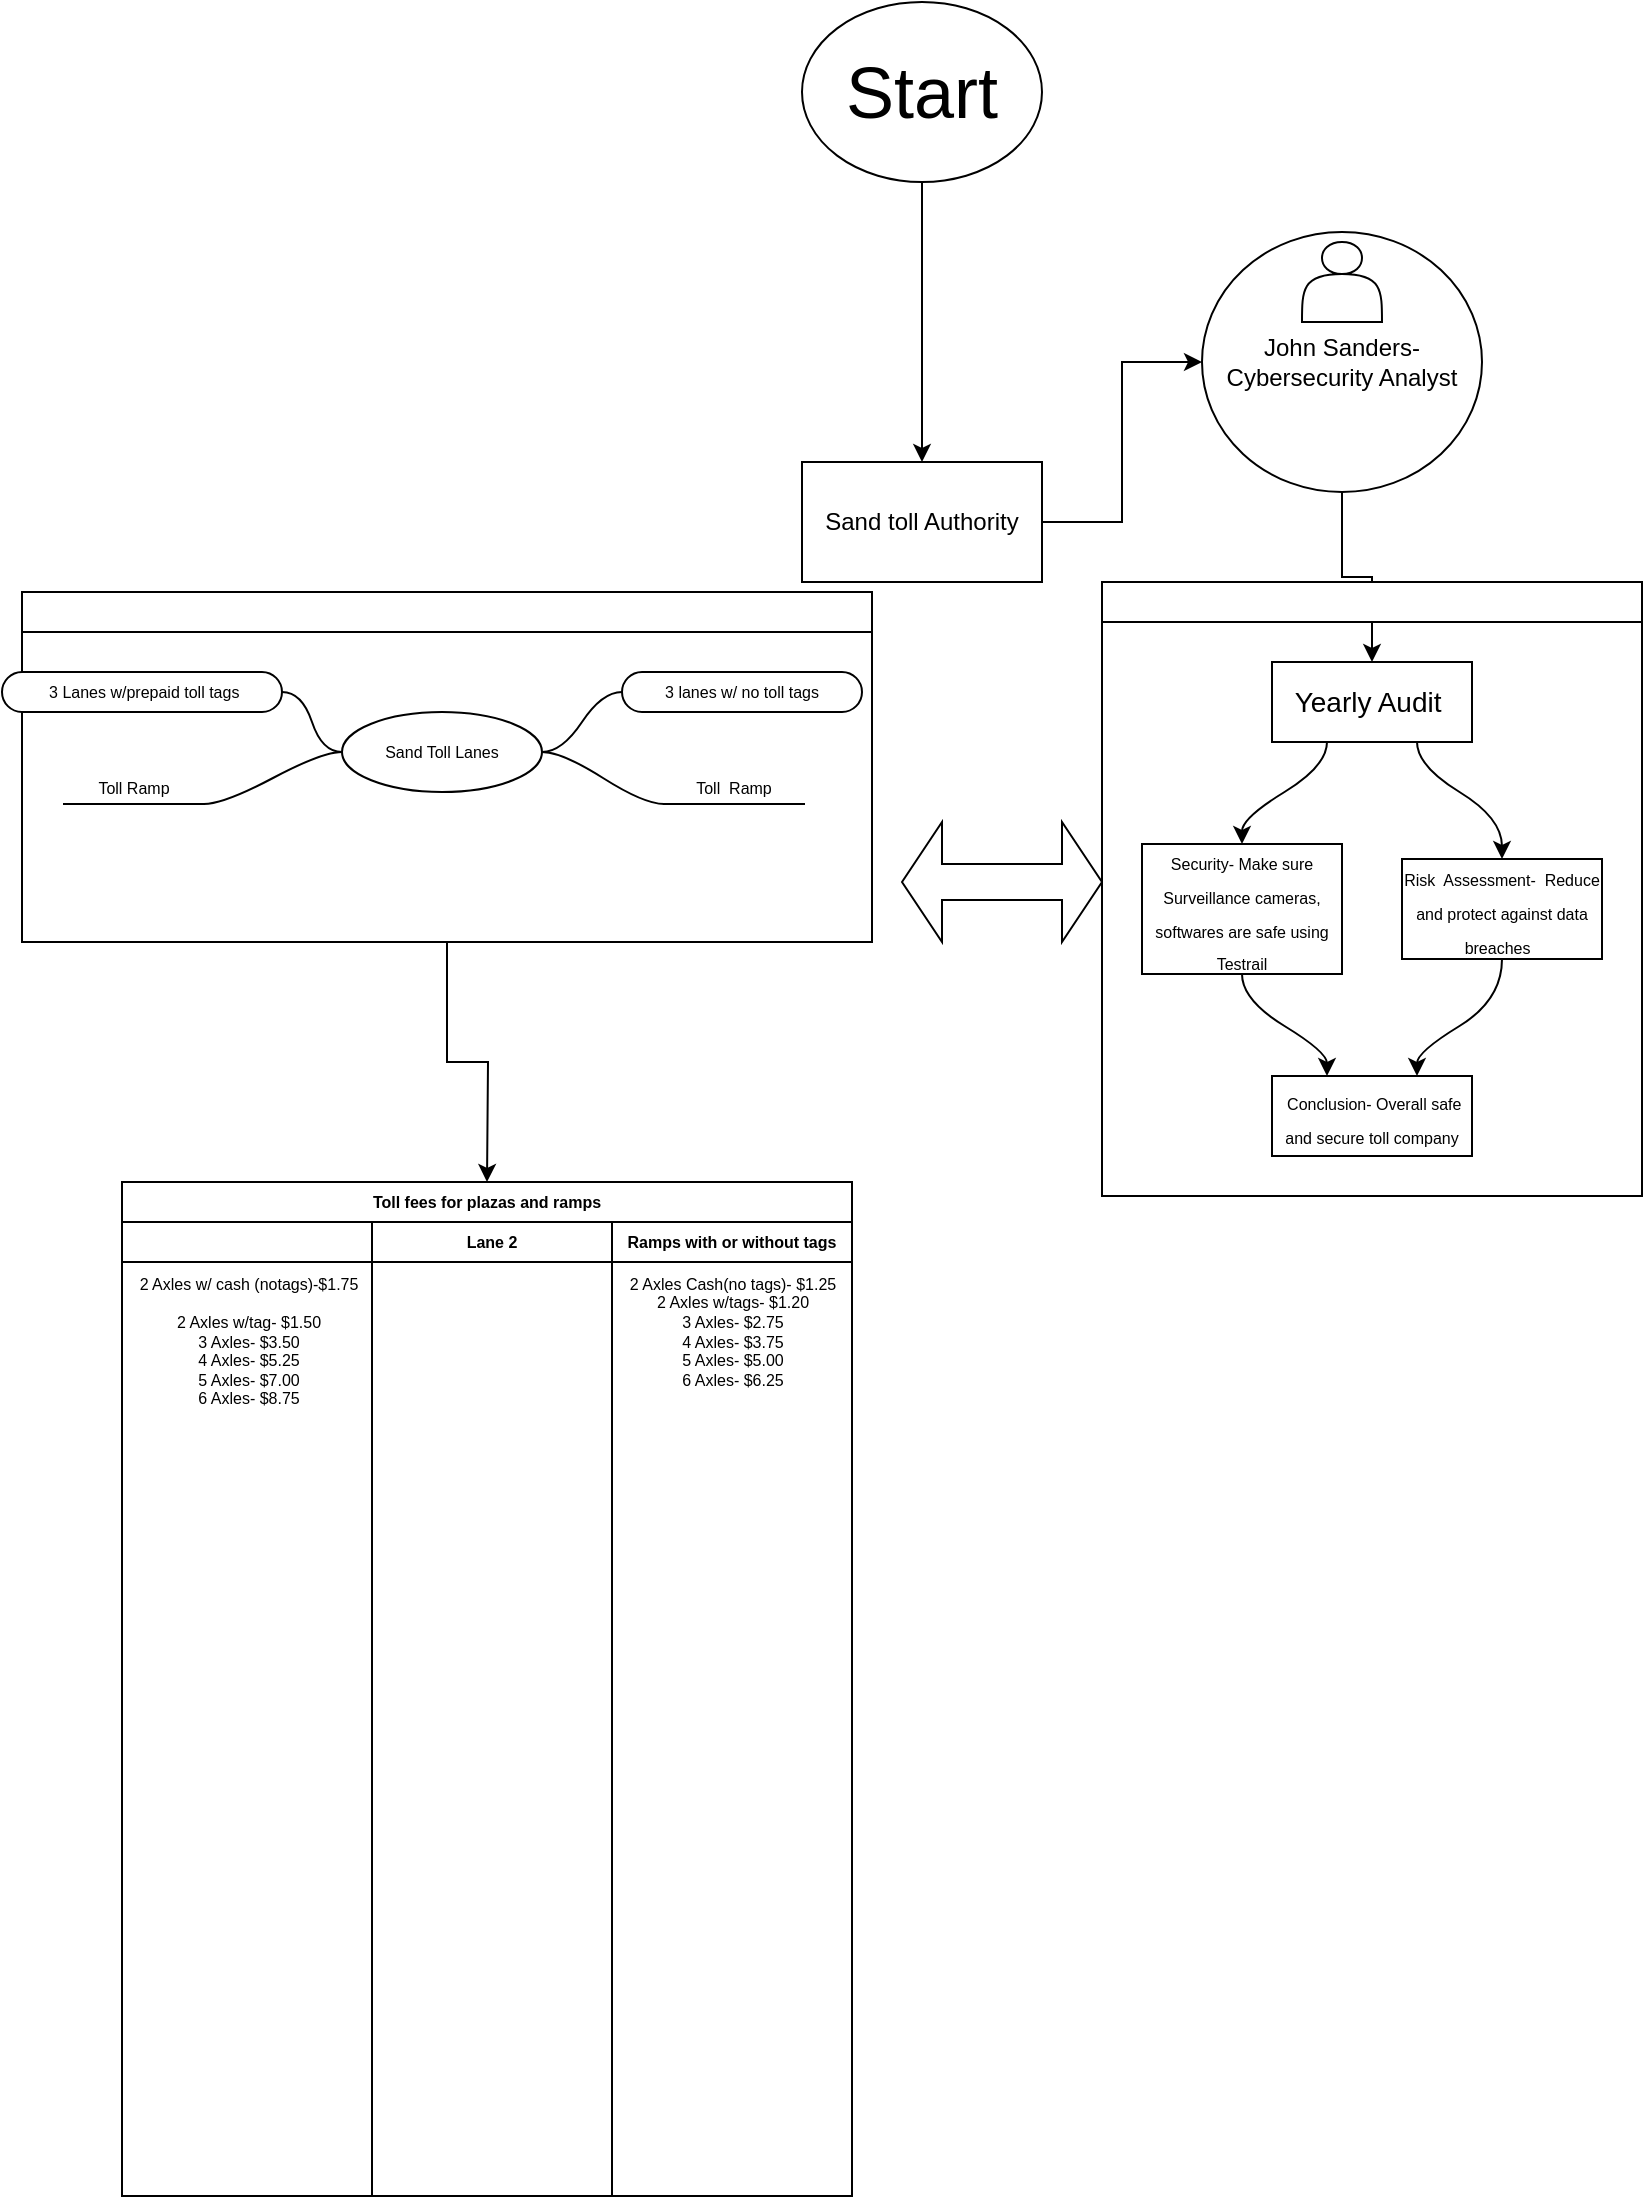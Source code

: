 <mxfile version="18.0.1" type="github">
  <diagram id="prtHgNgQTEPvFCAcTncT" name="Page-1">
    <mxGraphModel dx="1679" dy="342" grid="1" gridSize="10" guides="1" tooltips="1" connect="1" arrows="1" fold="1" page="1" pageScale="1" pageWidth="827" pageHeight="1169" math="0" shadow="0">
      <root>
        <mxCell id="0" />
        <mxCell id="1" parent="0" />
        <mxCell id="2XAYKvLxRCwGU7Vp0kS7-34" value="" style="edgeStyle=orthogonalEdgeStyle;rounded=0;orthogonalLoop=1;jettySize=auto;html=1;fontSize=14;" edge="1" parent="1" source="2XAYKvLxRCwGU7Vp0kS7-1" target="2XAYKvLxRCwGU7Vp0kS7-33">
          <mxGeometry relative="1" as="geometry" />
        </mxCell>
        <mxCell id="2XAYKvLxRCwGU7Vp0kS7-1" value="&lt;font style=&quot;font-size: 36px;&quot;&gt;Start&lt;/font&gt;" style="ellipse;whiteSpace=wrap;html=1;" vertex="1" parent="1">
          <mxGeometry x="350" y="230" width="120" height="90" as="geometry" />
        </mxCell>
        <mxCell id="2XAYKvLxRCwGU7Vp0kS7-39" value="" style="edgeStyle=orthogonalEdgeStyle;rounded=0;orthogonalLoop=1;jettySize=auto;html=1;fontSize=14;" edge="1" parent="1" source="2XAYKvLxRCwGU7Vp0kS7-33" target="2XAYKvLxRCwGU7Vp0kS7-38">
          <mxGeometry relative="1" as="geometry" />
        </mxCell>
        <mxCell id="2XAYKvLxRCwGU7Vp0kS7-33" value="Sand toll Authority" style="whiteSpace=wrap;html=1;" vertex="1" parent="1">
          <mxGeometry x="350" y="460" width="120" height="60" as="geometry" />
        </mxCell>
        <mxCell id="2XAYKvLxRCwGU7Vp0kS7-75" value="" style="edgeStyle=orthogonalEdgeStyle;rounded=0;orthogonalLoop=1;jettySize=auto;html=1;fontSize=14;" edge="1" parent="1" source="2XAYKvLxRCwGU7Vp0kS7-38" target="2XAYKvLxRCwGU7Vp0kS7-62">
          <mxGeometry relative="1" as="geometry" />
        </mxCell>
        <mxCell id="2XAYKvLxRCwGU7Vp0kS7-38" value="John Sanders-Cybersecurity Analyst" style="ellipse;whiteSpace=wrap;html=1;" vertex="1" parent="1">
          <mxGeometry x="550" y="345" width="140" height="130" as="geometry" />
        </mxCell>
        <mxCell id="2XAYKvLxRCwGU7Vp0kS7-40" value="" style="shape=actor;whiteSpace=wrap;html=1;fontSize=14;" vertex="1" parent="1">
          <mxGeometry x="600" y="350" width="40" height="40" as="geometry" />
        </mxCell>
        <mxCell id="2XAYKvLxRCwGU7Vp0kS7-61" value="" style="swimlane;startSize=20;horizontal=1;childLayout=flowLayout;flowOrientation=north;resizable=0;interRankCellSpacing=50;containerType=tree;fontSize=14;" vertex="1" parent="1">
          <mxGeometry x="500" y="520" width="270" height="307" as="geometry" />
        </mxCell>
        <mxCell id="2XAYKvLxRCwGU7Vp0kS7-62" value="Yearly Audit&amp;nbsp;" style="whiteSpace=wrap;html=1;fontSize=14;" vertex="1" parent="2XAYKvLxRCwGU7Vp0kS7-61">
          <mxGeometry x="85" y="40" width="100" height="40" as="geometry" />
        </mxCell>
        <mxCell id="2XAYKvLxRCwGU7Vp0kS7-63" value="&lt;font style=&quot;font-size: 8px;&quot;&gt;Security- Make sure Surveillance cameras, softwares are safe using Testrail&lt;/font&gt;" style="whiteSpace=wrap;html=1;fontSize=14;" vertex="1" parent="2XAYKvLxRCwGU7Vp0kS7-61">
          <mxGeometry x="20" y="131" width="100" height="65" as="geometry" />
        </mxCell>
        <mxCell id="2XAYKvLxRCwGU7Vp0kS7-64" value="" style="html=1;curved=1;rounded=0;fontSize=14;noEdgeStyle=1;orthogonal=1;" edge="1" parent="2XAYKvLxRCwGU7Vp0kS7-61" source="2XAYKvLxRCwGU7Vp0kS7-62" target="2XAYKvLxRCwGU7Vp0kS7-63">
          <mxGeometry relative="1" as="geometry">
            <Array as="points">
              <mxPoint x="112.5" y="92" />
              <mxPoint x="70" y="118" />
            </Array>
          </mxGeometry>
        </mxCell>
        <mxCell id="2XAYKvLxRCwGU7Vp0kS7-65" value="&lt;font style=&quot;font-size: 8px;&quot;&gt;Risk&amp;nbsp; Assessment-&amp;nbsp; Reduce and protect against data breaches&amp;nbsp;&amp;nbsp;&lt;/font&gt;" style="whiteSpace=wrap;html=1;fontSize=14;" vertex="1" parent="2XAYKvLxRCwGU7Vp0kS7-61">
          <mxGeometry x="150" y="138.5" width="100" height="50" as="geometry" />
        </mxCell>
        <mxCell id="2XAYKvLxRCwGU7Vp0kS7-66" value="" style="html=1;curved=1;rounded=0;fontSize=14;noEdgeStyle=1;orthogonal=1;" edge="1" parent="2XAYKvLxRCwGU7Vp0kS7-61" source="2XAYKvLxRCwGU7Vp0kS7-62" target="2XAYKvLxRCwGU7Vp0kS7-65">
          <mxGeometry relative="1" as="geometry">
            <Array as="points">
              <mxPoint x="157.5" y="92" />
              <mxPoint x="200" y="118" />
            </Array>
          </mxGeometry>
        </mxCell>
        <mxCell id="2XAYKvLxRCwGU7Vp0kS7-67" value="&lt;span style=&quot;font-size: 8px;&quot;&gt;&amp;nbsp;Conclusion- Overall safe and secure toll company&lt;/span&gt;" style="whiteSpace=wrap;html=1;fontSize=14;" vertex="1" parent="2XAYKvLxRCwGU7Vp0kS7-61">
          <mxGeometry x="85" y="247" width="100" height="40" as="geometry" />
        </mxCell>
        <mxCell id="2XAYKvLxRCwGU7Vp0kS7-68" value="" style="html=1;curved=1;rounded=0;fontSize=14;noEdgeStyle=1;orthogonal=1;" edge="1" parent="2XAYKvLxRCwGU7Vp0kS7-61" source="2XAYKvLxRCwGU7Vp0kS7-63" target="2XAYKvLxRCwGU7Vp0kS7-67">
          <mxGeometry relative="1" as="geometry">
            <Array as="points">
              <mxPoint x="70" y="209" />
              <mxPoint x="112.5" y="235" />
            </Array>
          </mxGeometry>
        </mxCell>
        <mxCell id="2XAYKvLxRCwGU7Vp0kS7-69" value="" style="html=1;curved=1;rounded=0;fontSize=14;noEdgeStyle=1;orthogonal=1;" edge="1" parent="2XAYKvLxRCwGU7Vp0kS7-61" source="2XAYKvLxRCwGU7Vp0kS7-65" target="2XAYKvLxRCwGU7Vp0kS7-67">
          <mxGeometry relative="1" as="geometry">
            <Array as="points">
              <mxPoint x="200" y="209" />
              <mxPoint x="157.5" y="235" />
            </Array>
          </mxGeometry>
        </mxCell>
        <mxCell id="2XAYKvLxRCwGU7Vp0kS7-76" value="" style="shape=doubleArrow;whiteSpace=wrap;html=1;fontSize=8;" vertex="1" parent="1">
          <mxGeometry x="400" y="640" width="100" height="60" as="geometry" />
        </mxCell>
        <mxCell id="2XAYKvLxRCwGU7Vp0kS7-101" value="" style="edgeStyle=orthogonalEdgeStyle;rounded=0;orthogonalLoop=1;jettySize=auto;html=1;fontSize=8;" edge="1" parent="1" source="2XAYKvLxRCwGU7Vp0kS7-81">
          <mxGeometry relative="1" as="geometry">
            <mxPoint x="192.5" y="820" as="targetPoint" />
          </mxGeometry>
        </mxCell>
        <mxCell id="2XAYKvLxRCwGU7Vp0kS7-81" value="" style="swimlane;startSize=20;horizontal=1;containerType=tree;fontSize=8;" vertex="1" parent="1">
          <mxGeometry x="-40" y="525" width="425" height="175" as="geometry" />
        </mxCell>
        <mxCell id="2XAYKvLxRCwGU7Vp0kS7-82" value="" style="edgeStyle=entityRelationEdgeStyle;startArrow=none;endArrow=none;segment=10;curved=1;rounded=0;fontSize=8;" edge="1" parent="2XAYKvLxRCwGU7Vp0kS7-81" source="2XAYKvLxRCwGU7Vp0kS7-86" target="2XAYKvLxRCwGU7Vp0kS7-87">
          <mxGeometry relative="1" as="geometry" />
        </mxCell>
        <mxCell id="2XAYKvLxRCwGU7Vp0kS7-83" value="" style="edgeStyle=entityRelationEdgeStyle;startArrow=none;endArrow=none;segment=10;curved=1;rounded=0;fontSize=8;" edge="1" parent="2XAYKvLxRCwGU7Vp0kS7-81" source="2XAYKvLxRCwGU7Vp0kS7-86" target="2XAYKvLxRCwGU7Vp0kS7-88">
          <mxGeometry relative="1" as="geometry" />
        </mxCell>
        <mxCell id="2XAYKvLxRCwGU7Vp0kS7-84" value="" style="edgeStyle=entityRelationEdgeStyle;startArrow=none;endArrow=none;segment=10;curved=1;rounded=0;fontSize=8;" edge="1" parent="2XAYKvLxRCwGU7Vp0kS7-81" source="2XAYKvLxRCwGU7Vp0kS7-86" target="2XAYKvLxRCwGU7Vp0kS7-89">
          <mxGeometry relative="1" as="geometry" />
        </mxCell>
        <mxCell id="2XAYKvLxRCwGU7Vp0kS7-85" value="" style="edgeStyle=entityRelationEdgeStyle;startArrow=none;endArrow=none;segment=10;curved=1;rounded=0;fontSize=8;" edge="1" parent="2XAYKvLxRCwGU7Vp0kS7-81" source="2XAYKvLxRCwGU7Vp0kS7-86" target="2XAYKvLxRCwGU7Vp0kS7-90">
          <mxGeometry relative="1" as="geometry" />
        </mxCell>
        <mxCell id="2XAYKvLxRCwGU7Vp0kS7-86" value="Sand Toll Lanes" style="ellipse;whiteSpace=wrap;html=1;align=center;treeFolding=1;treeMoving=1;newEdgeStyle={&quot;edgeStyle&quot;:&quot;entityRelationEdgeStyle&quot;,&quot;startArrow&quot;:&quot;none&quot;,&quot;endArrow&quot;:&quot;none&quot;,&quot;segment&quot;:10,&quot;curved&quot;:1};fontSize=8;" vertex="1" parent="2XAYKvLxRCwGU7Vp0kS7-81">
          <mxGeometry x="160" y="60" width="100" height="40" as="geometry" />
        </mxCell>
        <mxCell id="2XAYKvLxRCwGU7Vp0kS7-87" value="3 lanes w/ no toll tags" style="whiteSpace=wrap;html=1;rounded=1;arcSize=50;align=center;verticalAlign=middle;strokeWidth=1;autosize=1;spacing=4;treeFolding=1;treeMoving=1;newEdgeStyle={&quot;edgeStyle&quot;:&quot;entityRelationEdgeStyle&quot;,&quot;startArrow&quot;:&quot;none&quot;,&quot;endArrow&quot;:&quot;none&quot;,&quot;segment&quot;:10,&quot;curved&quot;:1};fontSize=8;" vertex="1" parent="2XAYKvLxRCwGU7Vp0kS7-81">
          <mxGeometry x="300" y="40" width="120" height="20" as="geometry" />
        </mxCell>
        <mxCell id="2XAYKvLxRCwGU7Vp0kS7-88" value="Toll&amp;nbsp; Ramp" style="whiteSpace=wrap;html=1;shape=partialRectangle;top=0;left=0;bottom=1;right=0;points=[[0,1],[1,1]];fillColor=none;align=center;verticalAlign=bottom;routingCenterY=0.5;snapToPoint=1;autosize=1;treeFolding=1;treeMoving=1;newEdgeStyle={&quot;edgeStyle&quot;:&quot;entityRelationEdgeStyle&quot;,&quot;startArrow&quot;:&quot;none&quot;,&quot;endArrow&quot;:&quot;none&quot;,&quot;segment&quot;:10,&quot;curved&quot;:1};fontSize=8;" vertex="1" parent="2XAYKvLxRCwGU7Vp0kS7-81">
          <mxGeometry x="321" y="86" width="70" height="20" as="geometry" />
        </mxCell>
        <mxCell id="2XAYKvLxRCwGU7Vp0kS7-89" value="&amp;nbsp;3 Lanes w/prepaid toll tags" style="whiteSpace=wrap;html=1;rounded=1;arcSize=50;align=center;verticalAlign=middle;strokeWidth=1;autosize=1;spacing=4;treeFolding=1;treeMoving=1;newEdgeStyle={&quot;edgeStyle&quot;:&quot;entityRelationEdgeStyle&quot;,&quot;startArrow&quot;:&quot;none&quot;,&quot;endArrow&quot;:&quot;none&quot;,&quot;segment&quot;:10,&quot;curved&quot;:1};fontSize=8;" vertex="1" parent="2XAYKvLxRCwGU7Vp0kS7-81">
          <mxGeometry x="-10" y="40" width="140" height="20" as="geometry" />
        </mxCell>
        <mxCell id="2XAYKvLxRCwGU7Vp0kS7-90" value="Toll Ramp" style="whiteSpace=wrap;html=1;shape=partialRectangle;top=0;left=0;bottom=1;right=0;points=[[0,1],[1,1]];fillColor=none;align=center;verticalAlign=bottom;routingCenterY=0.5;snapToPoint=1;autosize=1;treeFolding=1;treeMoving=1;newEdgeStyle={&quot;edgeStyle&quot;:&quot;entityRelationEdgeStyle&quot;,&quot;startArrow&quot;:&quot;none&quot;,&quot;endArrow&quot;:&quot;none&quot;,&quot;segment&quot;:10,&quot;curved&quot;:1};fontSize=8;" vertex="1" parent="2XAYKvLxRCwGU7Vp0kS7-81">
          <mxGeometry x="21" y="86" width="70" height="20" as="geometry" />
        </mxCell>
        <mxCell id="2XAYKvLxRCwGU7Vp0kS7-107" value="Toll fees for plazas and ramps" style="swimlane;childLayout=stackLayout;resizeParent=1;resizeParentMax=0;startSize=20;fontSize=8;" vertex="1" parent="1">
          <mxGeometry x="10" y="820" width="365" height="507" as="geometry" />
        </mxCell>
        <mxCell id="2XAYKvLxRCwGU7Vp0kS7-108" value="" style="swimlane;startSize=20;fontSize=8;" vertex="1" parent="2XAYKvLxRCwGU7Vp0kS7-107">
          <mxGeometry y="20" width="125" height="487" as="geometry" />
        </mxCell>
        <mxCell id="2XAYKvLxRCwGU7Vp0kS7-112" value="2 Axles w/ cash (notags)-$1.75&lt;br&gt;&lt;br&gt;2 Axles w/tag- $1.50&lt;br&gt;3 Axles- $3.50&lt;br&gt;4 Axles- $5.25&lt;br&gt;5 Axles- $7.00&lt;br&gt;6 Axles- $8.75" style="text;html=1;align=center;verticalAlign=middle;resizable=0;points=[];autosize=1;strokeColor=none;fillColor=none;fontSize=8;" vertex="1" parent="2XAYKvLxRCwGU7Vp0kS7-108">
          <mxGeometry x="-2.5" y="20" width="130" height="80" as="geometry" />
        </mxCell>
        <mxCell id="2XAYKvLxRCwGU7Vp0kS7-109" value="Lane 2" style="swimlane;startSize=20;fontSize=8;" vertex="1" parent="2XAYKvLxRCwGU7Vp0kS7-107">
          <mxGeometry x="125" y="20" width="120" height="487" as="geometry" />
        </mxCell>
        <mxCell id="2XAYKvLxRCwGU7Vp0kS7-110" value="Ramps with or without tags" style="swimlane;startSize=20;fontSize=8;" vertex="1" parent="2XAYKvLxRCwGU7Vp0kS7-107">
          <mxGeometry x="245" y="20" width="120" height="487" as="geometry" />
        </mxCell>
        <mxCell id="2XAYKvLxRCwGU7Vp0kS7-113" value="2 Axles Cash(no tags)- $1.25&lt;br&gt;2 Axles w/tags- $1.20&lt;br&gt;3 Axles- $2.75&lt;br&gt;4 Axles- $3.75&lt;br&gt;5 Axles- $5.00&lt;br&gt;6 Axles- $6.25" style="text;html=1;align=center;verticalAlign=middle;resizable=0;points=[];autosize=1;strokeColor=none;fillColor=none;fontSize=8;" vertex="1" parent="2XAYKvLxRCwGU7Vp0kS7-110">
          <mxGeometry y="20" width="120" height="70" as="geometry" />
        </mxCell>
      </root>
    </mxGraphModel>
  </diagram>
</mxfile>
